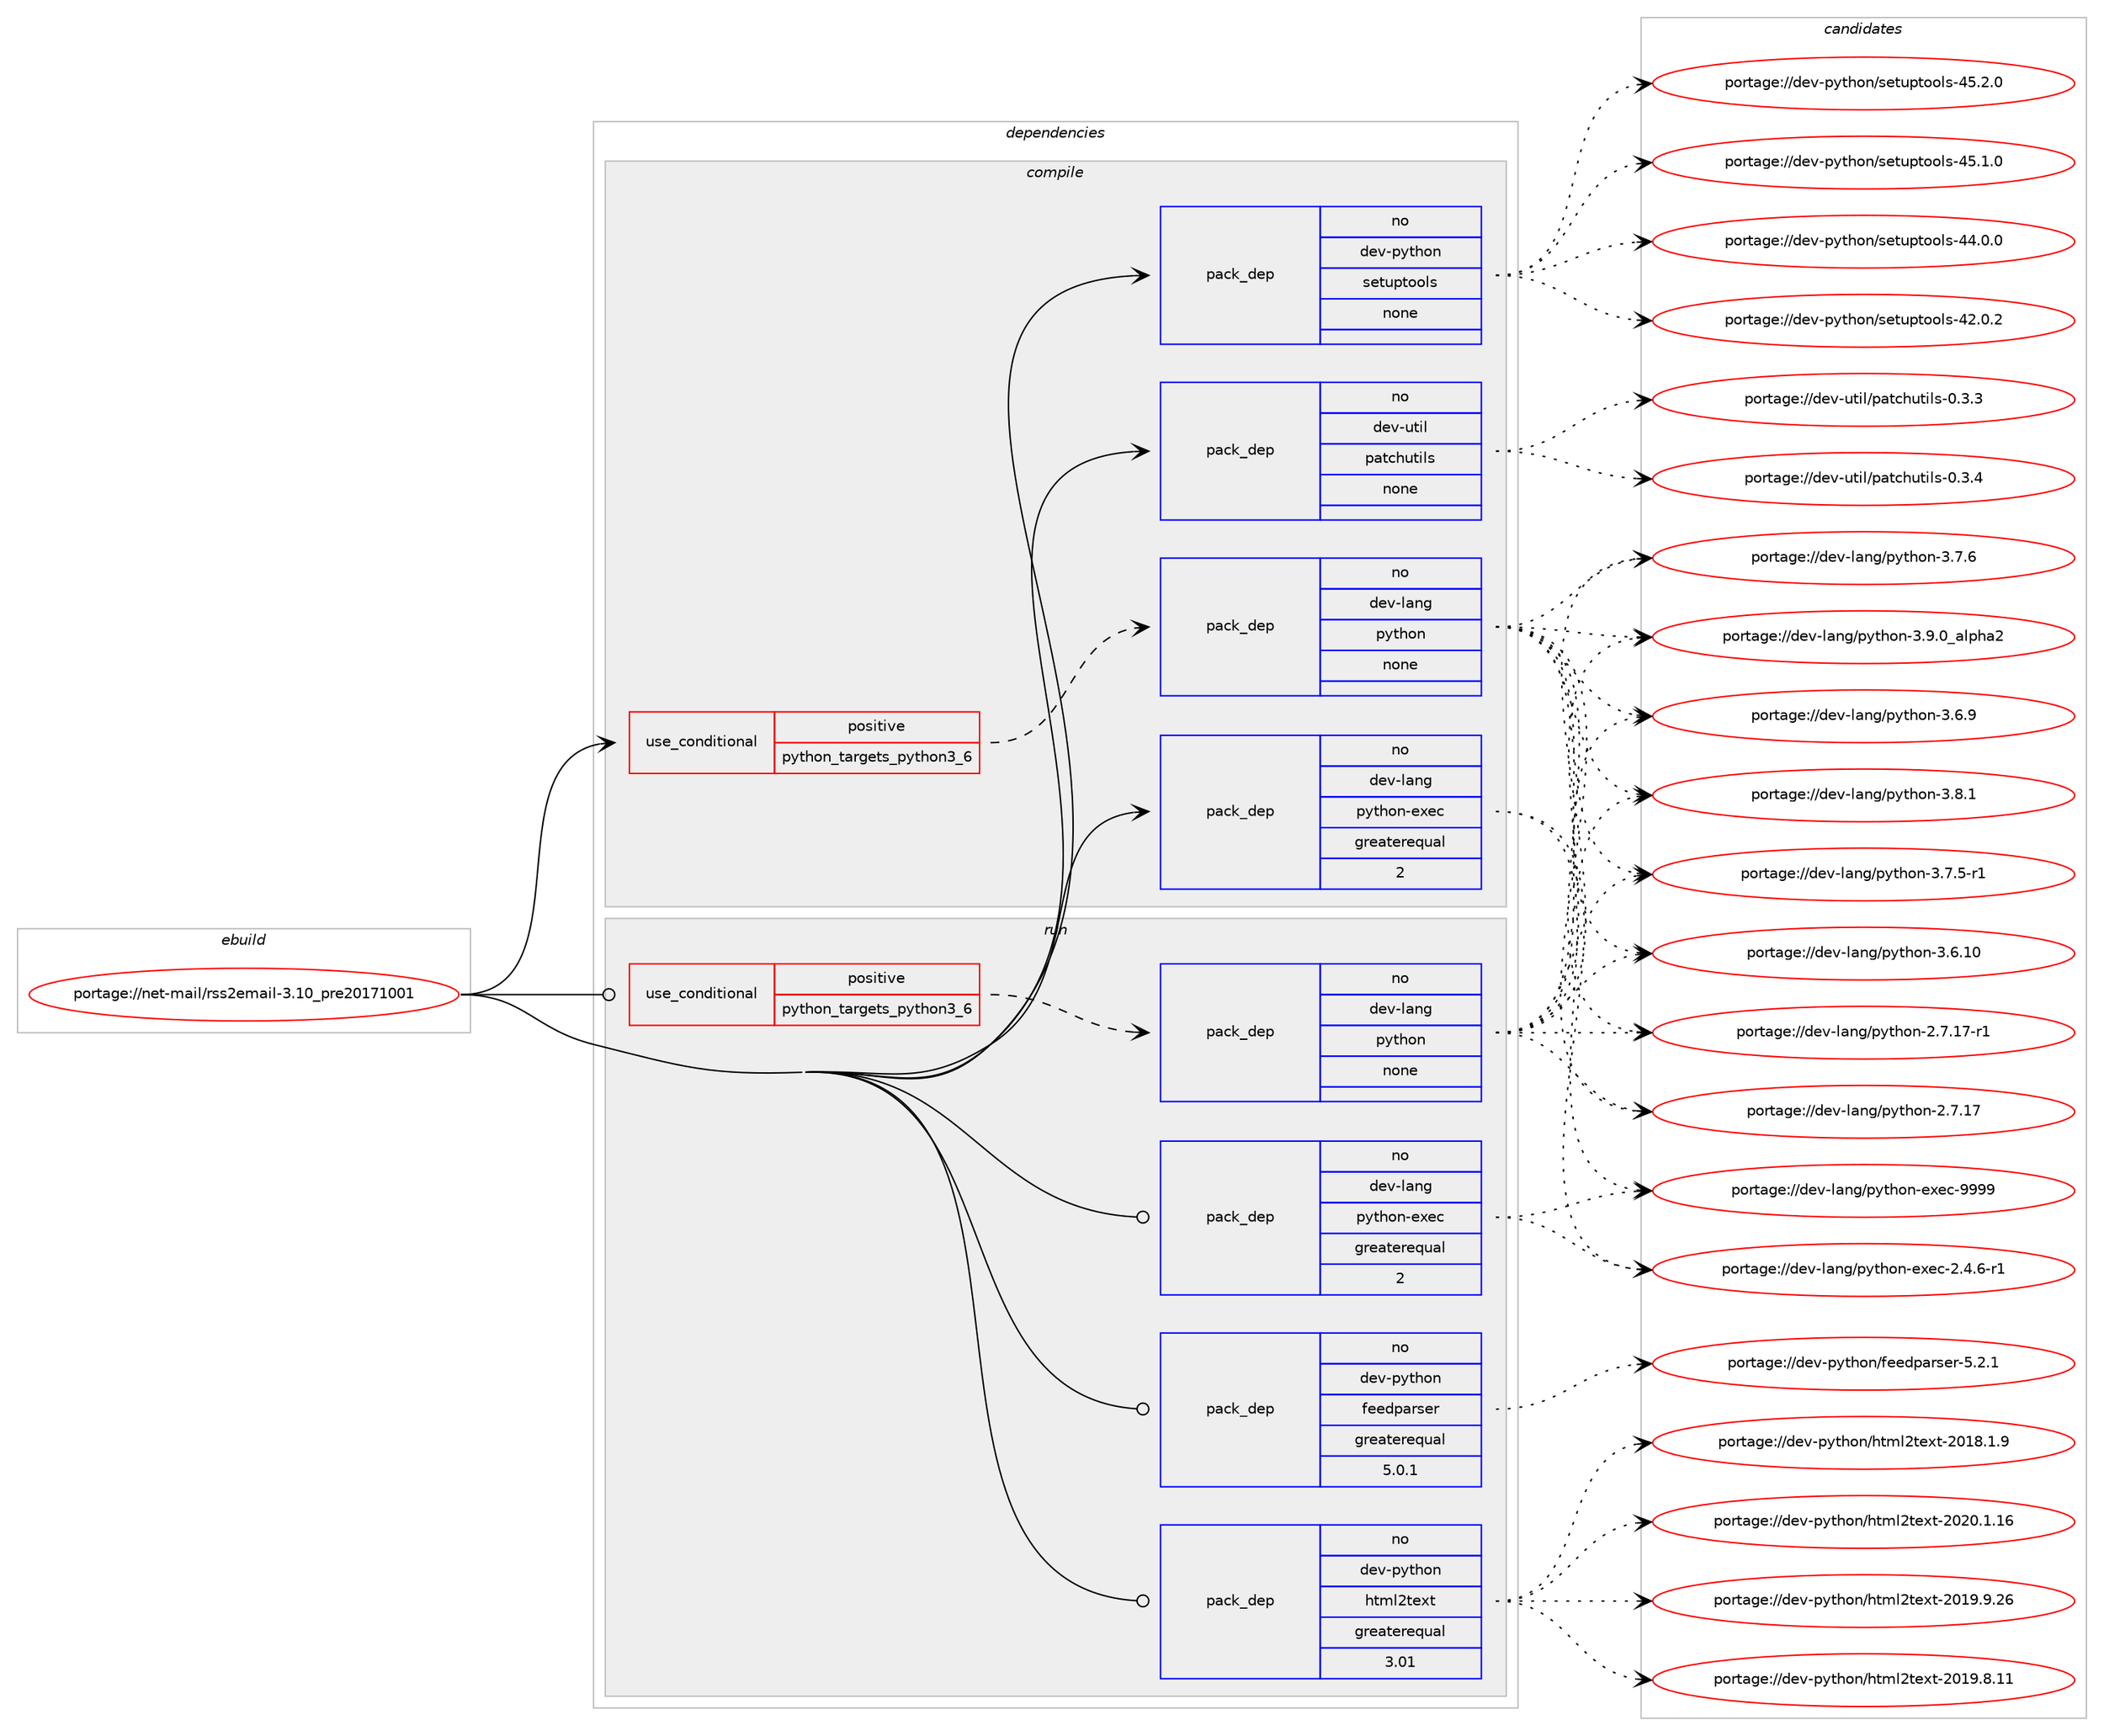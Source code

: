 digraph prolog {

# *************
# Graph options
# *************

newrank=true;
concentrate=true;
compound=true;
graph [rankdir=LR,fontname=Helvetica,fontsize=10,ranksep=1.5];#, ranksep=2.5, nodesep=0.2];
edge  [arrowhead=vee];
node  [fontname=Helvetica,fontsize=10];

# **********
# The ebuild
# **********

subgraph cluster_leftcol {
color=gray;
rank=same;
label=<<i>ebuild</i>>;
id [label="portage://net-mail/rss2email-3.10_pre20171001", color=red, width=4, href="../net-mail/rss2email-3.10_pre20171001.svg"];
}

# ****************
# The dependencies
# ****************

subgraph cluster_midcol {
color=gray;
label=<<i>dependencies</i>>;
subgraph cluster_compile {
fillcolor="#eeeeee";
style=filled;
label=<<i>compile</i>>;
subgraph cond26942 {
dependency128317 [label=<<TABLE BORDER="0" CELLBORDER="1" CELLSPACING="0" CELLPADDING="4"><TR><TD ROWSPAN="3" CELLPADDING="10">use_conditional</TD></TR><TR><TD>positive</TD></TR><TR><TD>python_targets_python3_6</TD></TR></TABLE>>, shape=none, color=red];
subgraph pack99211 {
dependency128318 [label=<<TABLE BORDER="0" CELLBORDER="1" CELLSPACING="0" CELLPADDING="4" WIDTH="220"><TR><TD ROWSPAN="6" CELLPADDING="30">pack_dep</TD></TR><TR><TD WIDTH="110">no</TD></TR><TR><TD>dev-lang</TD></TR><TR><TD>python</TD></TR><TR><TD>none</TD></TR><TR><TD></TD></TR></TABLE>>, shape=none, color=blue];
}
dependency128317:e -> dependency128318:w [weight=20,style="dashed",arrowhead="vee"];
}
id:e -> dependency128317:w [weight=20,style="solid",arrowhead="vee"];
subgraph pack99212 {
dependency128319 [label=<<TABLE BORDER="0" CELLBORDER="1" CELLSPACING="0" CELLPADDING="4" WIDTH="220"><TR><TD ROWSPAN="6" CELLPADDING="30">pack_dep</TD></TR><TR><TD WIDTH="110">no</TD></TR><TR><TD>dev-lang</TD></TR><TR><TD>python-exec</TD></TR><TR><TD>greaterequal</TD></TR><TR><TD>2</TD></TR></TABLE>>, shape=none, color=blue];
}
id:e -> dependency128319:w [weight=20,style="solid",arrowhead="vee"];
subgraph pack99213 {
dependency128320 [label=<<TABLE BORDER="0" CELLBORDER="1" CELLSPACING="0" CELLPADDING="4" WIDTH="220"><TR><TD ROWSPAN="6" CELLPADDING="30">pack_dep</TD></TR><TR><TD WIDTH="110">no</TD></TR><TR><TD>dev-python</TD></TR><TR><TD>setuptools</TD></TR><TR><TD>none</TD></TR><TR><TD></TD></TR></TABLE>>, shape=none, color=blue];
}
id:e -> dependency128320:w [weight=20,style="solid",arrowhead="vee"];
subgraph pack99214 {
dependency128321 [label=<<TABLE BORDER="0" CELLBORDER="1" CELLSPACING="0" CELLPADDING="4" WIDTH="220"><TR><TD ROWSPAN="6" CELLPADDING="30">pack_dep</TD></TR><TR><TD WIDTH="110">no</TD></TR><TR><TD>dev-util</TD></TR><TR><TD>patchutils</TD></TR><TR><TD>none</TD></TR><TR><TD></TD></TR></TABLE>>, shape=none, color=blue];
}
id:e -> dependency128321:w [weight=20,style="solid",arrowhead="vee"];
}
subgraph cluster_compileandrun {
fillcolor="#eeeeee";
style=filled;
label=<<i>compile and run</i>>;
}
subgraph cluster_run {
fillcolor="#eeeeee";
style=filled;
label=<<i>run</i>>;
subgraph cond26943 {
dependency128322 [label=<<TABLE BORDER="0" CELLBORDER="1" CELLSPACING="0" CELLPADDING="4"><TR><TD ROWSPAN="3" CELLPADDING="10">use_conditional</TD></TR><TR><TD>positive</TD></TR><TR><TD>python_targets_python3_6</TD></TR></TABLE>>, shape=none, color=red];
subgraph pack99215 {
dependency128323 [label=<<TABLE BORDER="0" CELLBORDER="1" CELLSPACING="0" CELLPADDING="4" WIDTH="220"><TR><TD ROWSPAN="6" CELLPADDING="30">pack_dep</TD></TR><TR><TD WIDTH="110">no</TD></TR><TR><TD>dev-lang</TD></TR><TR><TD>python</TD></TR><TR><TD>none</TD></TR><TR><TD></TD></TR></TABLE>>, shape=none, color=blue];
}
dependency128322:e -> dependency128323:w [weight=20,style="dashed",arrowhead="vee"];
}
id:e -> dependency128322:w [weight=20,style="solid",arrowhead="odot"];
subgraph pack99216 {
dependency128324 [label=<<TABLE BORDER="0" CELLBORDER="1" CELLSPACING="0" CELLPADDING="4" WIDTH="220"><TR><TD ROWSPAN="6" CELLPADDING="30">pack_dep</TD></TR><TR><TD WIDTH="110">no</TD></TR><TR><TD>dev-lang</TD></TR><TR><TD>python-exec</TD></TR><TR><TD>greaterequal</TD></TR><TR><TD>2</TD></TR></TABLE>>, shape=none, color=blue];
}
id:e -> dependency128324:w [weight=20,style="solid",arrowhead="odot"];
subgraph pack99217 {
dependency128325 [label=<<TABLE BORDER="0" CELLBORDER="1" CELLSPACING="0" CELLPADDING="4" WIDTH="220"><TR><TD ROWSPAN="6" CELLPADDING="30">pack_dep</TD></TR><TR><TD WIDTH="110">no</TD></TR><TR><TD>dev-python</TD></TR><TR><TD>feedparser</TD></TR><TR><TD>greaterequal</TD></TR><TR><TD>5.0.1</TD></TR></TABLE>>, shape=none, color=blue];
}
id:e -> dependency128325:w [weight=20,style="solid",arrowhead="odot"];
subgraph pack99218 {
dependency128326 [label=<<TABLE BORDER="0" CELLBORDER="1" CELLSPACING="0" CELLPADDING="4" WIDTH="220"><TR><TD ROWSPAN="6" CELLPADDING="30">pack_dep</TD></TR><TR><TD WIDTH="110">no</TD></TR><TR><TD>dev-python</TD></TR><TR><TD>html2text</TD></TR><TR><TD>greaterequal</TD></TR><TR><TD>3.01</TD></TR></TABLE>>, shape=none, color=blue];
}
id:e -> dependency128326:w [weight=20,style="solid",arrowhead="odot"];
}
}

# **************
# The candidates
# **************

subgraph cluster_choices {
rank=same;
color=gray;
label=<<i>candidates</i>>;

subgraph choice99211 {
color=black;
nodesep=1;
choice10010111845108971101034711212111610411111045514657464895971081121049750 [label="portage://dev-lang/python-3.9.0_alpha2", color=red, width=4,href="../dev-lang/python-3.9.0_alpha2.svg"];
choice100101118451089711010347112121116104111110455146564649 [label="portage://dev-lang/python-3.8.1", color=red, width=4,href="../dev-lang/python-3.8.1.svg"];
choice100101118451089711010347112121116104111110455146554654 [label="portage://dev-lang/python-3.7.6", color=red, width=4,href="../dev-lang/python-3.7.6.svg"];
choice1001011184510897110103471121211161041111104551465546534511449 [label="portage://dev-lang/python-3.7.5-r1", color=red, width=4,href="../dev-lang/python-3.7.5-r1.svg"];
choice100101118451089711010347112121116104111110455146544657 [label="portage://dev-lang/python-3.6.9", color=red, width=4,href="../dev-lang/python-3.6.9.svg"];
choice10010111845108971101034711212111610411111045514654464948 [label="portage://dev-lang/python-3.6.10", color=red, width=4,href="../dev-lang/python-3.6.10.svg"];
choice100101118451089711010347112121116104111110455046554649554511449 [label="portage://dev-lang/python-2.7.17-r1", color=red, width=4,href="../dev-lang/python-2.7.17-r1.svg"];
choice10010111845108971101034711212111610411111045504655464955 [label="portage://dev-lang/python-2.7.17", color=red, width=4,href="../dev-lang/python-2.7.17.svg"];
dependency128318:e -> choice10010111845108971101034711212111610411111045514657464895971081121049750:w [style=dotted,weight="100"];
dependency128318:e -> choice100101118451089711010347112121116104111110455146564649:w [style=dotted,weight="100"];
dependency128318:e -> choice100101118451089711010347112121116104111110455146554654:w [style=dotted,weight="100"];
dependency128318:e -> choice1001011184510897110103471121211161041111104551465546534511449:w [style=dotted,weight="100"];
dependency128318:e -> choice100101118451089711010347112121116104111110455146544657:w [style=dotted,weight="100"];
dependency128318:e -> choice10010111845108971101034711212111610411111045514654464948:w [style=dotted,weight="100"];
dependency128318:e -> choice100101118451089711010347112121116104111110455046554649554511449:w [style=dotted,weight="100"];
dependency128318:e -> choice10010111845108971101034711212111610411111045504655464955:w [style=dotted,weight="100"];
}
subgraph choice99212 {
color=black;
nodesep=1;
choice10010111845108971101034711212111610411111045101120101994557575757 [label="portage://dev-lang/python-exec-9999", color=red, width=4,href="../dev-lang/python-exec-9999.svg"];
choice10010111845108971101034711212111610411111045101120101994550465246544511449 [label="portage://dev-lang/python-exec-2.4.6-r1", color=red, width=4,href="../dev-lang/python-exec-2.4.6-r1.svg"];
dependency128319:e -> choice10010111845108971101034711212111610411111045101120101994557575757:w [style=dotted,weight="100"];
dependency128319:e -> choice10010111845108971101034711212111610411111045101120101994550465246544511449:w [style=dotted,weight="100"];
}
subgraph choice99213 {
color=black;
nodesep=1;
choice100101118451121211161041111104711510111611711211611111110811545525346504648 [label="portage://dev-python/setuptools-45.2.0", color=red, width=4,href="../dev-python/setuptools-45.2.0.svg"];
choice100101118451121211161041111104711510111611711211611111110811545525346494648 [label="portage://dev-python/setuptools-45.1.0", color=red, width=4,href="../dev-python/setuptools-45.1.0.svg"];
choice100101118451121211161041111104711510111611711211611111110811545525246484648 [label="portage://dev-python/setuptools-44.0.0", color=red, width=4,href="../dev-python/setuptools-44.0.0.svg"];
choice100101118451121211161041111104711510111611711211611111110811545525046484650 [label="portage://dev-python/setuptools-42.0.2", color=red, width=4,href="../dev-python/setuptools-42.0.2.svg"];
dependency128320:e -> choice100101118451121211161041111104711510111611711211611111110811545525346504648:w [style=dotted,weight="100"];
dependency128320:e -> choice100101118451121211161041111104711510111611711211611111110811545525346494648:w [style=dotted,weight="100"];
dependency128320:e -> choice100101118451121211161041111104711510111611711211611111110811545525246484648:w [style=dotted,weight="100"];
dependency128320:e -> choice100101118451121211161041111104711510111611711211611111110811545525046484650:w [style=dotted,weight="100"];
}
subgraph choice99214 {
color=black;
nodesep=1;
choice10010111845117116105108471129711699104117116105108115454846514652 [label="portage://dev-util/patchutils-0.3.4", color=red, width=4,href="../dev-util/patchutils-0.3.4.svg"];
choice10010111845117116105108471129711699104117116105108115454846514651 [label="portage://dev-util/patchutils-0.3.3", color=red, width=4,href="../dev-util/patchutils-0.3.3.svg"];
dependency128321:e -> choice10010111845117116105108471129711699104117116105108115454846514652:w [style=dotted,weight="100"];
dependency128321:e -> choice10010111845117116105108471129711699104117116105108115454846514651:w [style=dotted,weight="100"];
}
subgraph choice99215 {
color=black;
nodesep=1;
choice10010111845108971101034711212111610411111045514657464895971081121049750 [label="portage://dev-lang/python-3.9.0_alpha2", color=red, width=4,href="../dev-lang/python-3.9.0_alpha2.svg"];
choice100101118451089711010347112121116104111110455146564649 [label="portage://dev-lang/python-3.8.1", color=red, width=4,href="../dev-lang/python-3.8.1.svg"];
choice100101118451089711010347112121116104111110455146554654 [label="portage://dev-lang/python-3.7.6", color=red, width=4,href="../dev-lang/python-3.7.6.svg"];
choice1001011184510897110103471121211161041111104551465546534511449 [label="portage://dev-lang/python-3.7.5-r1", color=red, width=4,href="../dev-lang/python-3.7.5-r1.svg"];
choice100101118451089711010347112121116104111110455146544657 [label="portage://dev-lang/python-3.6.9", color=red, width=4,href="../dev-lang/python-3.6.9.svg"];
choice10010111845108971101034711212111610411111045514654464948 [label="portage://dev-lang/python-3.6.10", color=red, width=4,href="../dev-lang/python-3.6.10.svg"];
choice100101118451089711010347112121116104111110455046554649554511449 [label="portage://dev-lang/python-2.7.17-r1", color=red, width=4,href="../dev-lang/python-2.7.17-r1.svg"];
choice10010111845108971101034711212111610411111045504655464955 [label="portage://dev-lang/python-2.7.17", color=red, width=4,href="../dev-lang/python-2.7.17.svg"];
dependency128323:e -> choice10010111845108971101034711212111610411111045514657464895971081121049750:w [style=dotted,weight="100"];
dependency128323:e -> choice100101118451089711010347112121116104111110455146564649:w [style=dotted,weight="100"];
dependency128323:e -> choice100101118451089711010347112121116104111110455146554654:w [style=dotted,weight="100"];
dependency128323:e -> choice1001011184510897110103471121211161041111104551465546534511449:w [style=dotted,weight="100"];
dependency128323:e -> choice100101118451089711010347112121116104111110455146544657:w [style=dotted,weight="100"];
dependency128323:e -> choice10010111845108971101034711212111610411111045514654464948:w [style=dotted,weight="100"];
dependency128323:e -> choice100101118451089711010347112121116104111110455046554649554511449:w [style=dotted,weight="100"];
dependency128323:e -> choice10010111845108971101034711212111610411111045504655464955:w [style=dotted,weight="100"];
}
subgraph choice99216 {
color=black;
nodesep=1;
choice10010111845108971101034711212111610411111045101120101994557575757 [label="portage://dev-lang/python-exec-9999", color=red, width=4,href="../dev-lang/python-exec-9999.svg"];
choice10010111845108971101034711212111610411111045101120101994550465246544511449 [label="portage://dev-lang/python-exec-2.4.6-r1", color=red, width=4,href="../dev-lang/python-exec-2.4.6-r1.svg"];
dependency128324:e -> choice10010111845108971101034711212111610411111045101120101994557575757:w [style=dotted,weight="100"];
dependency128324:e -> choice10010111845108971101034711212111610411111045101120101994550465246544511449:w [style=dotted,weight="100"];
}
subgraph choice99217 {
color=black;
nodesep=1;
choice100101118451121211161041111104710210110110011297114115101114455346504649 [label="portage://dev-python/feedparser-5.2.1", color=red, width=4,href="../dev-python/feedparser-5.2.1.svg"];
dependency128325:e -> choice100101118451121211161041111104710210110110011297114115101114455346504649:w [style=dotted,weight="100"];
}
subgraph choice99218 {
color=black;
nodesep=1;
choice10010111845112121116104111110471041161091085011610112011645504850484649464954 [label="portage://dev-python/html2text-2020.1.16", color=red, width=4,href="../dev-python/html2text-2020.1.16.svg"];
choice10010111845112121116104111110471041161091085011610112011645504849574657465054 [label="portage://dev-python/html2text-2019.9.26", color=red, width=4,href="../dev-python/html2text-2019.9.26.svg"];
choice10010111845112121116104111110471041161091085011610112011645504849574656464949 [label="portage://dev-python/html2text-2019.8.11", color=red, width=4,href="../dev-python/html2text-2019.8.11.svg"];
choice100101118451121211161041111104710411610910850116101120116455048495646494657 [label="portage://dev-python/html2text-2018.1.9", color=red, width=4,href="../dev-python/html2text-2018.1.9.svg"];
dependency128326:e -> choice10010111845112121116104111110471041161091085011610112011645504850484649464954:w [style=dotted,weight="100"];
dependency128326:e -> choice10010111845112121116104111110471041161091085011610112011645504849574657465054:w [style=dotted,weight="100"];
dependency128326:e -> choice10010111845112121116104111110471041161091085011610112011645504849574656464949:w [style=dotted,weight="100"];
dependency128326:e -> choice100101118451121211161041111104710411610910850116101120116455048495646494657:w [style=dotted,weight="100"];
}
}

}
